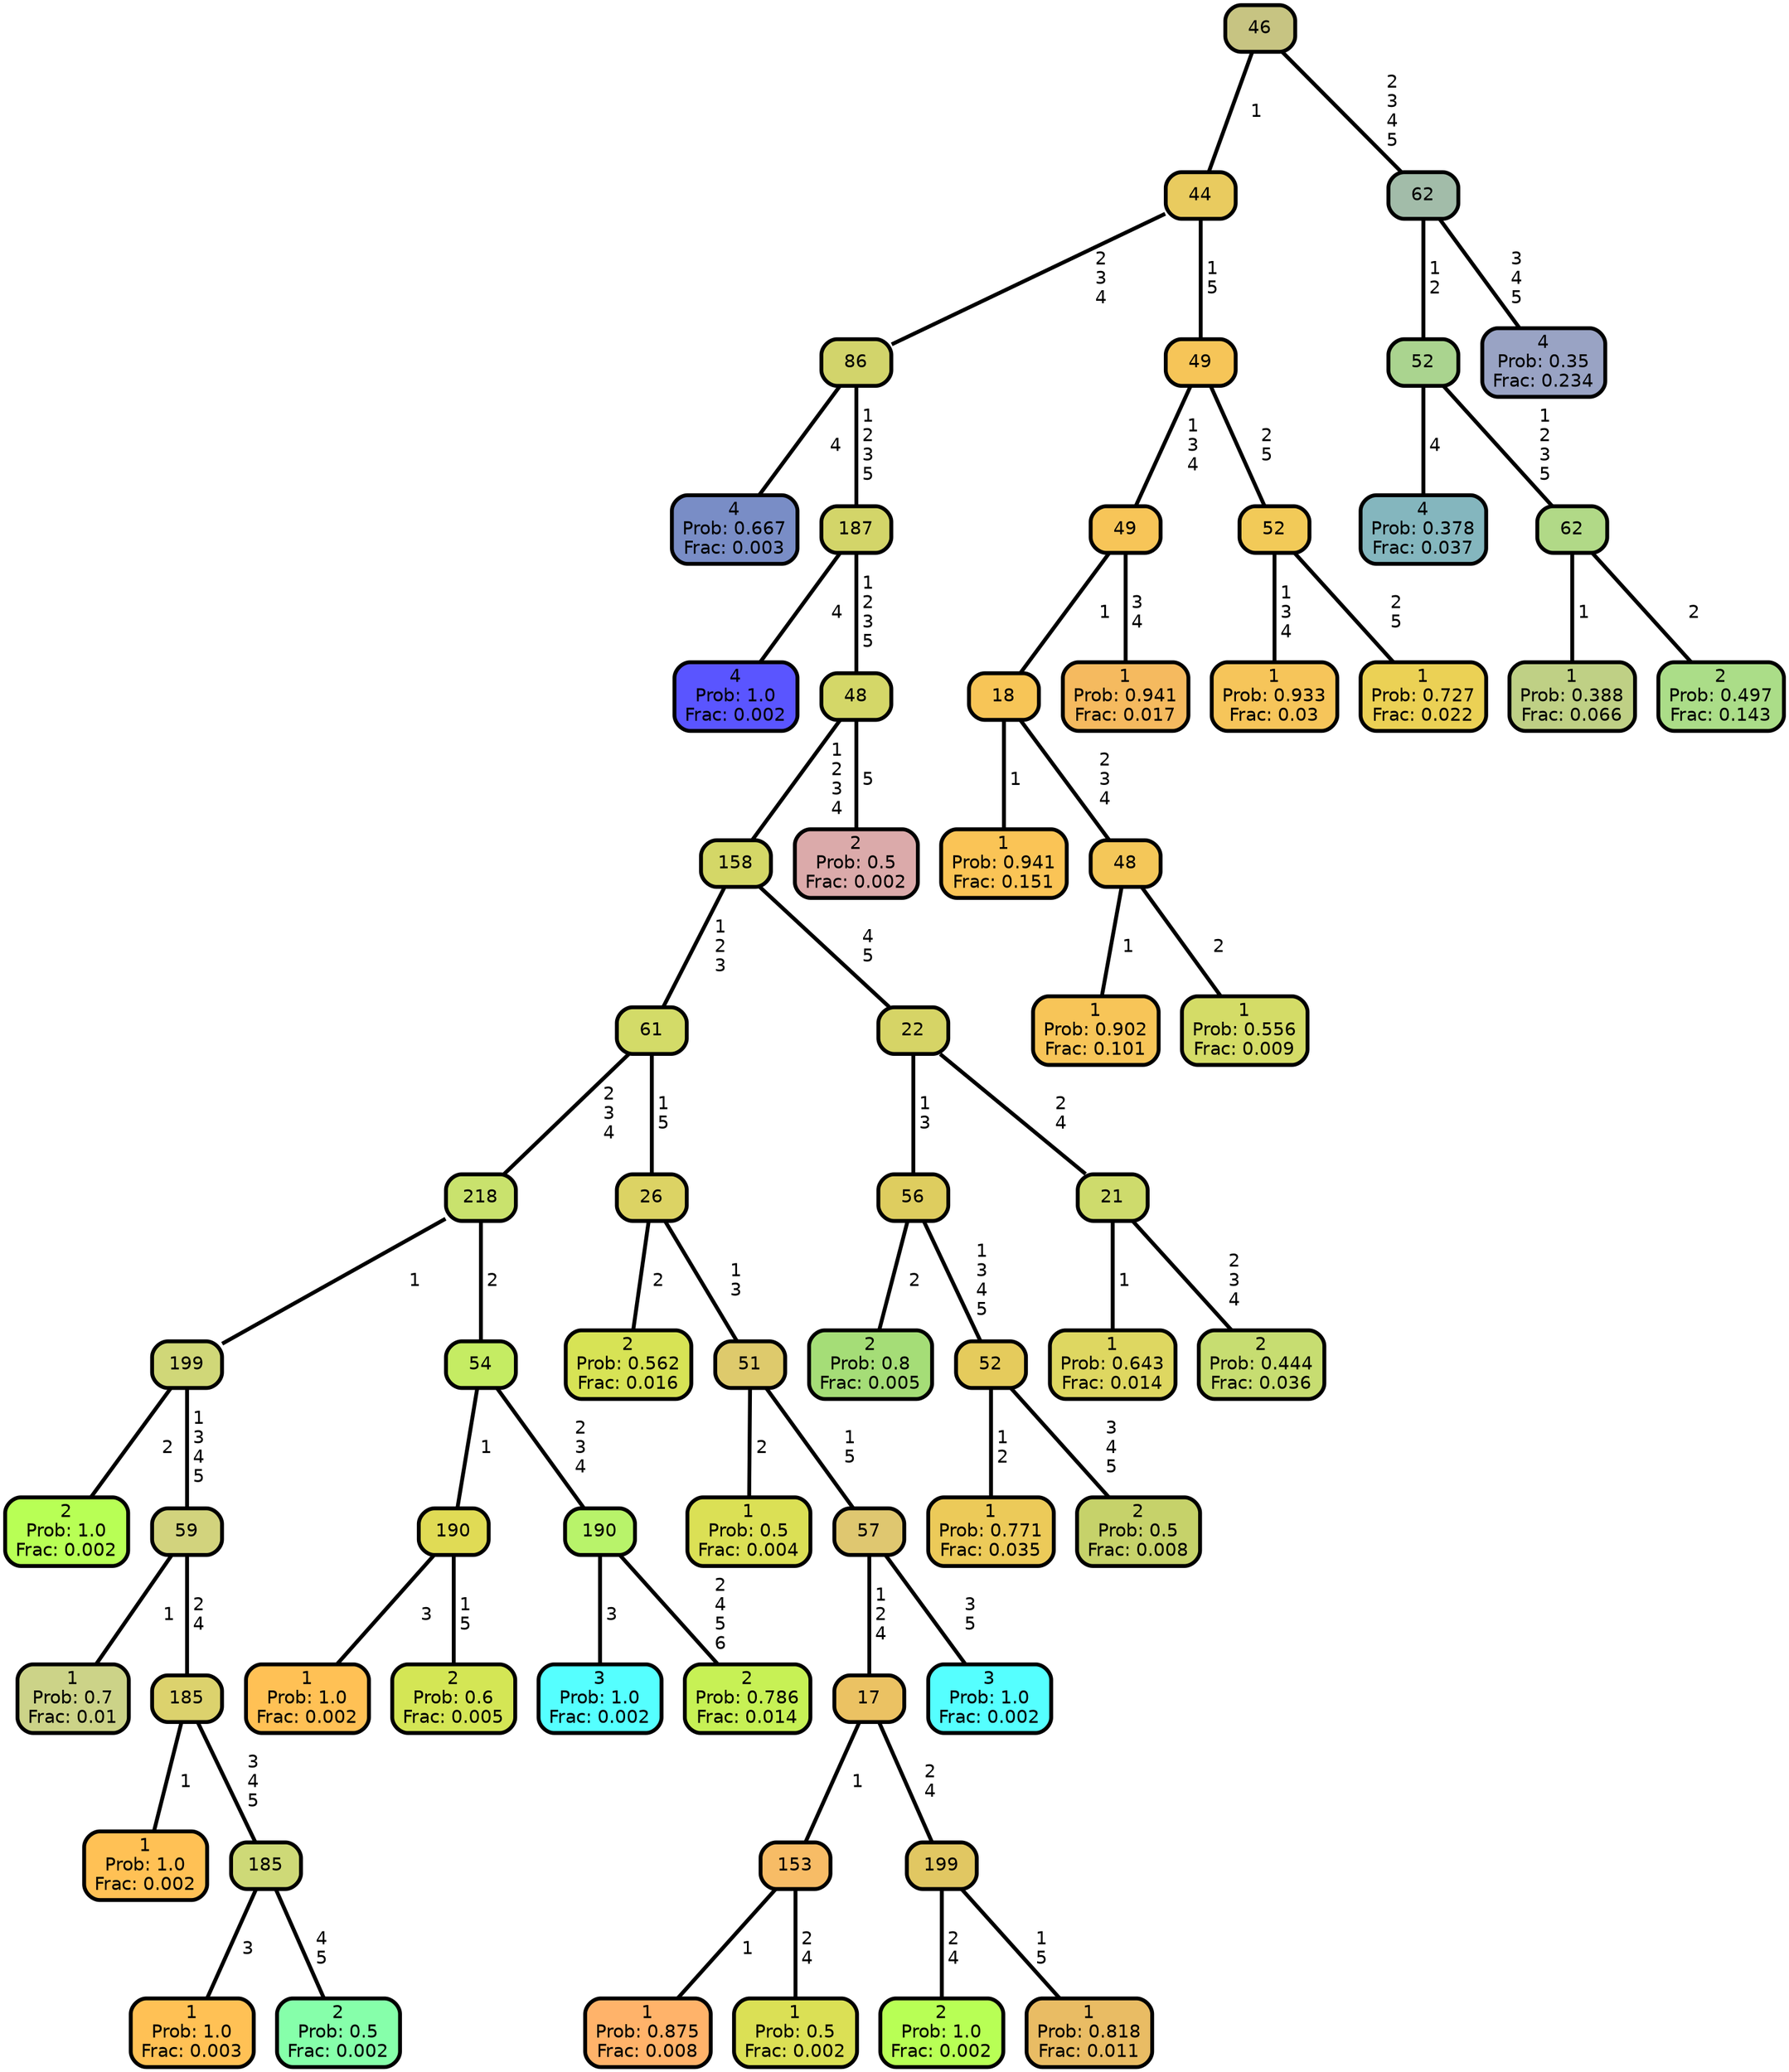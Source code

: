 graph Tree {
node [shape=box, style="filled, rounded",color="black",penwidth="3",fontcolor="black",                 fontname=helvetica] ;
graph [ranksep="0 equally", splines=straight,                 bgcolor=transparent, dpi=200] ;
edge [fontname=helvetica, color=black] ;
0 [label="4
Prob: 0.667
Frac: 0.003", fillcolor="#798dc6"] ;
1 [label="86", fillcolor="#d2d46b"] ;
2 [label="4
Prob: 1.0
Frac: 0.002", fillcolor="#5a55ff"] ;
3 [label="187", fillcolor="#d3d569"] ;
4 [label="2
Prob: 1.0
Frac: 0.002", fillcolor="#b8ff55"] ;
5 [label="199", fillcolor="#d0d778"] ;
6 [label="1
Prob: 0.7
Frac: 0.01", fillcolor="#ccd388"] ;
7 [label="59", fillcolor="#d2d37d"] ;
8 [label="1
Prob: 1.0
Frac: 0.002", fillcolor="#ffc155"] ;
9 [label="185", fillcolor="#dcd26d"] ;
10 [label="1
Prob: 1.0
Frac: 0.003", fillcolor="#ffc155"] ;
11 [label="185", fillcolor="#ced977"] ;
12 [label="2
Prob: 0.5
Frac: 0.002", fillcolor="#86ffaa"] ;
13 [label="218", fillcolor="#c9e26d"] ;
14 [label="1
Prob: 1.0
Frac: 0.002", fillcolor="#ffc155"] ;
15 [label="190", fillcolor="#e0db55"] ;
16 [label="2
Prob: 0.6
Frac: 0.005", fillcolor="#d4e655"] ;
17 [label="54", fillcolor="#c5ec63"] ;
18 [label="3
Prob: 1.0
Frac: 0.002", fillcolor="#55ffff"] ;
19 [label="190", fillcolor="#b8f36a"] ;
20 [label="2
Prob: 0.786
Frac: 0.014", fillcolor="#c7f155"] ;
21 [label="61", fillcolor="#d3db68"] ;
22 [label="2
Prob: 0.562
Frac: 0.016", fillcolor="#d7e355"] ;
23 [label="26", fillcolor="#dcd364"] ;
24 [label="1
Prob: 0.5
Frac: 0.004", fillcolor="#dbe055"] ;
25 [label="51", fillcolor="#deca6c"] ;
26 [label="1
Prob: 0.875
Frac: 0.008", fillcolor="#ffb36a"] ;
27 [label="153", fillcolor="#f7bc66"] ;
28 [label="1
Prob: 0.5
Frac: 0.002", fillcolor="#dbe055"] ;
29 [label="17", fillcolor="#ebc263"] ;
30 [label="2
Prob: 1.0
Frac: 0.002", fillcolor="#b8ff55"] ;
31 [label="199", fillcolor="#e1c762"] ;
32 [label="1
Prob: 0.818
Frac: 0.011", fillcolor="#e9bc64"] ;
33 [label="57", fillcolor="#dfc770"] ;
34 [label="3
Prob: 1.0
Frac: 0.002", fillcolor="#55ffff"] ;
35 [label="158", fillcolor="#d4d767"] ;
36 [label="2
Prob: 0.8
Frac: 0.005", fillcolor="#a5dd77"] ;
37 [label="56", fillcolor="#decd5f"] ;
38 [label="1
Prob: 0.771
Frac: 0.035", fillcolor="#ecca59"] ;
39 [label="52", fillcolor="#e5cb5c"] ;
40 [label="2
Prob: 0.5
Frac: 0.008", fillcolor="#c6d26a"] ;
41 [label="22", fillcolor="#d6d466"] ;
42 [label="1
Prob: 0.643
Frac: 0.014", fillcolor="#ded761"] ;
43 [label="21", fillcolor="#cedb6c"] ;
44 [label="2
Prob: 0.444
Frac: 0.036", fillcolor="#c7dd71"] ;
45 [label="48", fillcolor="#d4d768"] ;
46 [label="2
Prob: 0.5
Frac: 0.002", fillcolor="#dbaaaa"] ;
47 [label="44", fillcolor="#e9cb5f"] ;
48 [label="1
Prob: 0.941
Frac: 0.151", fillcolor="#fac456"] ;
49 [label="18", fillcolor="#f7c557"] ;
50 [label="1
Prob: 0.902
Frac: 0.101", fillcolor="#f7c558"] ;
51 [label="48", fillcolor="#f4c759"] ;
52 [label="1
Prob: 0.556
Frac: 0.009", fillcolor="#d4dc67"] ;
53 [label="49", fillcolor="#f7c558"] ;
54 [label="1
Prob: 0.941
Frac: 0.017", fillcolor="#f5ba5f"] ;
55 [label="49", fillcolor="#f6c558"] ;
56 [label="1
Prob: 0.933
Frac: 0.03", fillcolor="#f6c55a"] ;
57 [label="52", fillcolor="#f2ca58"] ;
58 [label="1
Prob: 0.727
Frac: 0.022", fillcolor="#ebd155"] ;
59 [label="46", fillcolor="#c7c482"] ;
60 [label="4
Prob: 0.378
Frac: 0.037", fillcolor="#84b6be"] ;
61 [label="52", fillcolor="#aad48f"] ;
62 [label="1
Prob: 0.388
Frac: 0.066", fillcolor="#bfd085"] ;
63 [label="62", fillcolor="#b1d987"] ;
64 [label="2
Prob: 0.497
Frac: 0.143", fillcolor="#abdd88"] ;
65 [label="62", fillcolor="#a2bca9"] ;
66 [label="4
Prob: 0.35
Frac: 0.234", fillcolor="#99a3c4"] ;
1 -- 0 [label=" 4",penwidth=3] ;
1 -- 3 [label=" 1\n 2\n 3\n 5",penwidth=3] ;
3 -- 2 [label=" 4",penwidth=3] ;
3 -- 45 [label=" 1\n 2\n 3\n 5",penwidth=3] ;
5 -- 4 [label=" 2",penwidth=3] ;
5 -- 7 [label=" 1\n 3\n 4\n 5",penwidth=3] ;
7 -- 6 [label=" 1",penwidth=3] ;
7 -- 9 [label=" 2\n 4",penwidth=3] ;
9 -- 8 [label=" 1",penwidth=3] ;
9 -- 11 [label=" 3\n 4\n 5",penwidth=3] ;
11 -- 10 [label=" 3",penwidth=3] ;
11 -- 12 [label=" 4\n 5",penwidth=3] ;
13 -- 5 [label=" 1",penwidth=3] ;
13 -- 17 [label=" 2",penwidth=3] ;
15 -- 14 [label=" 3",penwidth=3] ;
15 -- 16 [label=" 1\n 5",penwidth=3] ;
17 -- 15 [label=" 1",penwidth=3] ;
17 -- 19 [label=" 2\n 3\n 4",penwidth=3] ;
19 -- 18 [label=" 3",penwidth=3] ;
19 -- 20 [label=" 2\n 4\n 5\n 6",penwidth=3] ;
21 -- 13 [label=" 2\n 3\n 4",penwidth=3] ;
21 -- 23 [label=" 1\n 5",penwidth=3] ;
23 -- 22 [label=" 2",penwidth=3] ;
23 -- 25 [label=" 1\n 3",penwidth=3] ;
25 -- 24 [label=" 2",penwidth=3] ;
25 -- 33 [label=" 1\n 5",penwidth=3] ;
27 -- 26 [label=" 1",penwidth=3] ;
27 -- 28 [label=" 2\n 4",penwidth=3] ;
29 -- 27 [label=" 1",penwidth=3] ;
29 -- 31 [label=" 2\n 4",penwidth=3] ;
31 -- 30 [label=" 2\n 4",penwidth=3] ;
31 -- 32 [label=" 1\n 5",penwidth=3] ;
33 -- 29 [label=" 1\n 2\n 4",penwidth=3] ;
33 -- 34 [label=" 3\n 5",penwidth=3] ;
35 -- 21 [label=" 1\n 2\n 3",penwidth=3] ;
35 -- 41 [label=" 4\n 5",penwidth=3] ;
37 -- 36 [label=" 2",penwidth=3] ;
37 -- 39 [label=" 1\n 3\n 4\n 5",penwidth=3] ;
39 -- 38 [label=" 1\n 2",penwidth=3] ;
39 -- 40 [label=" 3\n 4\n 5",penwidth=3] ;
41 -- 37 [label=" 1\n 3",penwidth=3] ;
41 -- 43 [label=" 2\n 4",penwidth=3] ;
43 -- 42 [label=" 1",penwidth=3] ;
43 -- 44 [label=" 2\n 3\n 4",penwidth=3] ;
45 -- 35 [label=" 1\n 2\n 3\n 4",penwidth=3] ;
45 -- 46 [label=" 5",penwidth=3] ;
47 -- 1 [label=" 2\n 3\n 4",penwidth=3] ;
47 -- 55 [label=" 1\n 5",penwidth=3] ;
49 -- 48 [label=" 1",penwidth=3] ;
49 -- 51 [label=" 2\n 3\n 4",penwidth=3] ;
51 -- 50 [label=" 1",penwidth=3] ;
51 -- 52 [label=" 2",penwidth=3] ;
53 -- 49 [label=" 1",penwidth=3] ;
53 -- 54 [label=" 3\n 4",penwidth=3] ;
55 -- 53 [label=" 1\n 3\n 4",penwidth=3] ;
55 -- 57 [label=" 2\n 5",penwidth=3] ;
57 -- 56 [label=" 1\n 3\n 4",penwidth=3] ;
57 -- 58 [label=" 2\n 5",penwidth=3] ;
59 -- 47 [label=" 1",penwidth=3] ;
59 -- 65 [label=" 2\n 3\n 4\n 5",penwidth=3] ;
61 -- 60 [label=" 4",penwidth=3] ;
61 -- 63 [label=" 1\n 2\n 3\n 5",penwidth=3] ;
63 -- 62 [label=" 1",penwidth=3] ;
63 -- 64 [label=" 2",penwidth=3] ;
65 -- 61 [label=" 1\n 2",penwidth=3] ;
65 -- 66 [label=" 3\n 4\n 5",penwidth=3] ;
{rank = same;}}